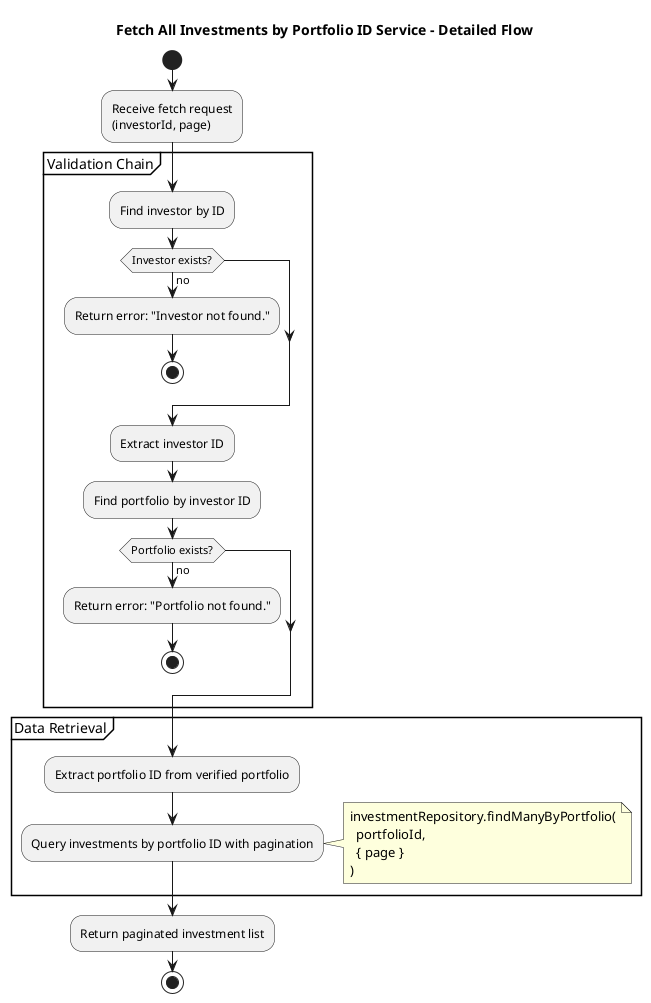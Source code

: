 @startuml Fetch All Investments Service
title Fetch All Investments by Portfolio ID Service - Detailed Flow

start

:Receive fetch request\n(investorId, page);

partition "Validation Chain" {
  :Find investor by ID;
  if (Investor exists?) then (no)
    :Return error: "Investor not found.";
    stop
  endif
  
  :Extract investor ID;
  
  :Find portfolio by investor ID;
  if (Portfolio exists?) then (no)
    :Return error: "Portfolio not found.";
    stop
  endif
}

partition "Data Retrieval" {
  :Extract portfolio ID from verified portfolio;
  
  :Query investments by portfolio ID with pagination;
  note right
    investmentRepository.findManyByPortfolio(
      portfolioId, 
      { page }
    )
  end note
}

:Return paginated investment list;

stop
@enduml